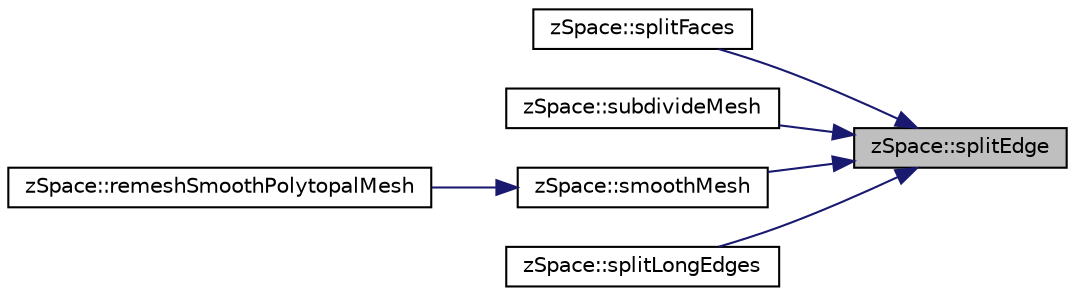 digraph "zSpace::splitEdge"
{
 // LATEX_PDF_SIZE
  edge [fontname="Helvetica",fontsize="10",labelfontname="Helvetica",labelfontsize="10"];
  node [fontname="Helvetica",fontsize="10",shape=record];
  rankdir="RL";
  Node392 [label="zSpace::splitEdge",height=0.2,width=0.4,color="black", fillcolor="grey75", style="filled", fontcolor="black",tooltip="This method splits an edge and inserts a vertex along the edge at the input factor."];
  Node392 -> Node393 [dir="back",color="midnightblue",fontsize="10",style="solid",fontname="Helvetica"];
  Node393 [label="zSpace::splitFaces",height=0.2,width=0.4,color="black", fillcolor="white", style="filled",URL="$group__z_mesh_modifiers.html#gaeda022d590a10b38c94e75bc0e278d80",tooltip="This method splits a set of edges and faces of a mesh in a continuous manner."];
  Node392 -> Node394 [dir="back",color="midnightblue",fontsize="10",style="solid",fontname="Helvetica"];
  Node394 [label="zSpace::subdivideMesh",height=0.2,width=0.4,color="black", fillcolor="white", style="filled",URL="$group__z_mesh_modifiers.html#ga8c3af5dd0f40d6f82fd23ceead47dc64",tooltip="This method subdivides all the faces and edges of the mesh."];
  Node392 -> Node395 [dir="back",color="midnightblue",fontsize="10",style="solid",fontname="Helvetica"];
  Node395 [label="zSpace::smoothMesh",height=0.2,width=0.4,color="black", fillcolor="white", style="filled",URL="$group__z_mesh_modifiers.html#ga41f9be96453c21ac7b33b2991c284775",tooltip="This method applies Catmull-Clark subdivision to the mesh."];
  Node395 -> Node396 [dir="back",color="midnightblue",fontsize="10",style="solid",fontname="Helvetica"];
  Node396 [label="zSpace::remeshSmoothPolytopalMesh",height=0.2,width=0.4,color="black", fillcolor="white", style="filled",URL="$group__z_polytopal.html#ga5dd7e372cf8287c0434778b2e58d41f1",tooltip="This method remeshes the smoothed polytopal mesh to have rulings in ony one direction."];
  Node392 -> Node397 [dir="back",color="midnightblue",fontsize="10",style="solid",fontname="Helvetica"];
  Node397 [label="zSpace::splitLongEdges",height=0.2,width=0.4,color="black", fillcolor="white", style="filled",URL="$group__z_mesh_modifiers.html#gad707c82ae843ee9aa108c078161881ca",tooltip="This method splits an edge longer than the given input value at its midpoint and triangulates the mes..."];
}
